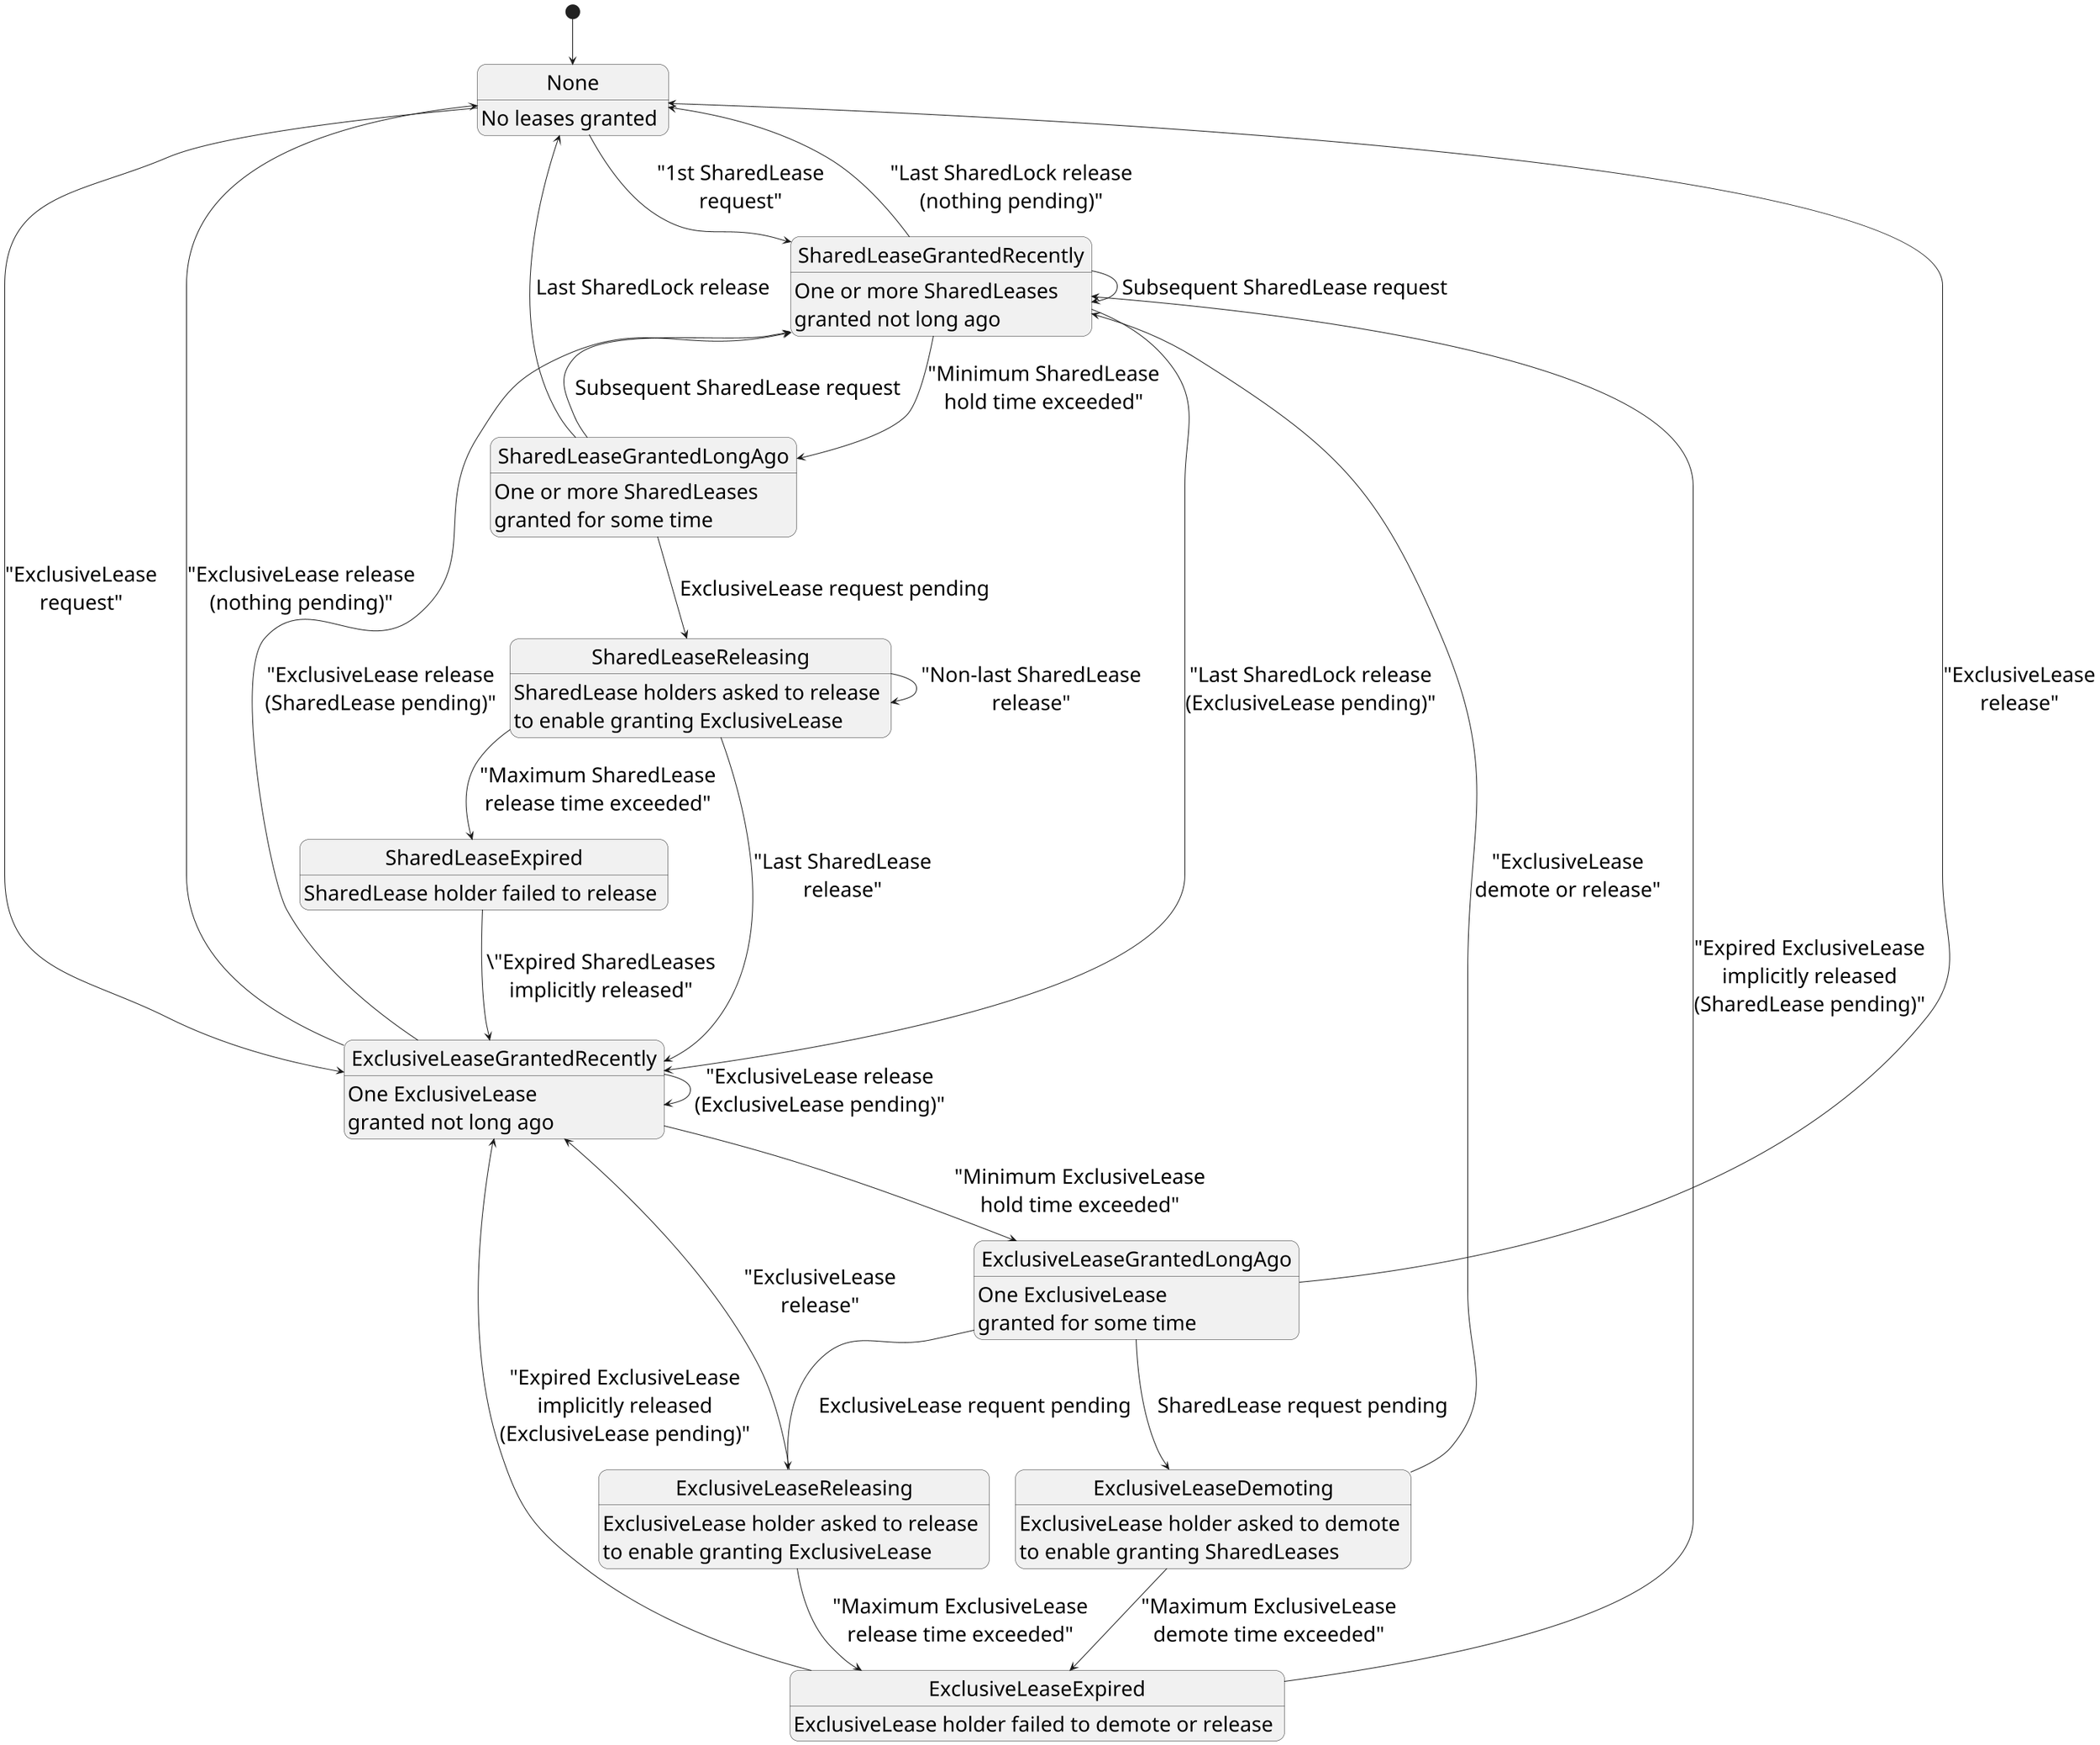 @startuml

scale 2400 height
skinparam StateFontSize 32
skinparam StateAttributeFontSize 28
skinparam ArrowFontSize 28

state None : No leases granted
state SharedLeaseGrantedRecently : One or more SharedLeases\ngranted not long ago
state SharedLeaseGrantedLongAgo : One or more SharedLeases\ngranted for some time
state ExclusiveLeaseGrantedRecently : One ExclusiveLease\ngranted not long ago
state ExclusiveLeaseGrantedLongAgo : One ExclusiveLease\ngranted for some time
state SharedLeaseReleasing : SharedLease holders asked to release\nto enable granting ExclusiveLease
state SharedLeaseExpired : SharedLease holder failed to release
state ExclusiveLeaseDemoting : ExclusiveLease holder asked to demote\nto enable granting SharedLeases
state ExclusiveLeaseReleasing : ExclusiveLease holder asked to release\nto enable granting ExclusiveLease
state ExclusiveLeaseExpired : ExclusiveLease holder failed to demote or release

[*] --> None

None --> SharedLeaseGrantedRecently : "1st SharedLease\nrequest"
None --> ExclusiveLeaseGrantedRecently : "ExclusiveLease\nrequest"

SharedLeaseGrantedRecently --> SharedLeaseGrantedRecently : Subsequent SharedLease request
SharedLeaseGrantedRecently --> SharedLeaseGrantedLongAgo : "Minimum SharedLease\nhold time exceeded"
SharedLeaseGrantedRecently --> ExclusiveLeaseGrantedRecently : "Last SharedLock release\n(ExclusiveLease pending)"
SharedLeaseGrantedRecently --> None : "Last SharedLock release\n(nothing pending)"

SharedLeaseGrantedLongAgo --> SharedLeaseGrantedRecently : Subsequent SharedLease request
SharedLeaseGrantedLongAgo --> SharedLeaseReleasing : ExclusiveLease request pending
SharedLeaseGrantedLongAgo --> None : Last SharedLock release

SharedLeaseReleasing --> SharedLeaseReleasing : "Non-last SharedLease\nrelease"
SharedLeaseReleasing --> ExclusiveLeaseGrantedRecently : "Last SharedLease\nrelease"
SharedLeaseReleasing --> SharedLeaseExpired : "Maximum SharedLease\nrelease time exceeded"

SharedLeaseExpired --> ExclusiveLeaseGrantedRecently : \"Expired SharedLeases\nimplicitly released"

ExclusiveLeaseGrantedRecently --> ExclusiveLeaseGrantedLongAgo : "Minimum ExclusiveLease\nhold time exceeded"
ExclusiveLeaseGrantedRecently --> SharedLeaseGrantedRecently : "ExclusiveLease release\n(SharedLease pending)"
ExclusiveLeaseGrantedRecently --> ExclusiveLeaseGrantedRecently : "ExclusiveLease release\n(ExclusiveLease pending)"
ExclusiveLeaseGrantedRecently --> None : "ExclusiveLease release\n(nothing pending)"

ExclusiveLeaseGrantedLongAgo --> ExclusiveLeaseDemoting : SharedLease request pending
ExclusiveLeaseGrantedLongAgo --> ExclusiveLeaseReleasing : ExclusiveLease requent pending
ExclusiveLeaseGrantedLongAgo --> None: "ExclusiveLease\nrelease"

ExclusiveLeaseDemoting --> SharedLeaseGrantedRecently : "ExclusiveLease\ndemote or release"
ExclusiveLeaseDemoting --> ExclusiveLeaseExpired : "Maximum ExclusiveLease\ndemote time exceeded"

ExclusiveLeaseReleasing --> ExclusiveLeaseGrantedRecently : "ExclusiveLease\nrelease"
ExclusiveLeaseReleasing --> ExclusiveLeaseExpired : "Maximum ExclusiveLease\nrelease time exceeded"

ExclusiveLeaseExpired --> SharedLeaseGrantedRecently : "Expired ExclusiveLease\nimplicitly released\n(SharedLease pending)"
ExclusiveLeaseExpired --> ExclusiveLeaseGrantedRecently : "Expired ExclusiveLease\nimplicitly released\n(ExclusiveLease pending)"

@enduml
